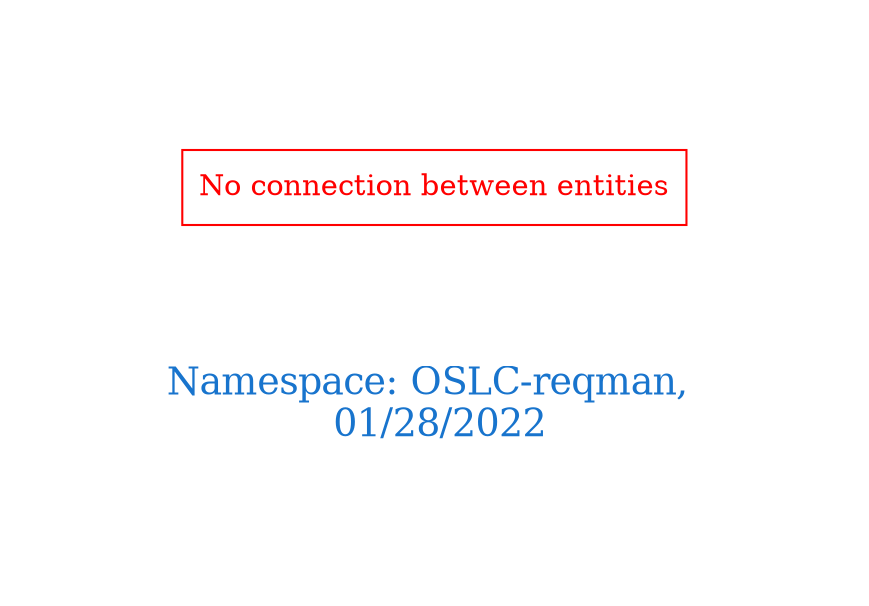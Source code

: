digraph OGIT_ontology {
 graph [ rankdir= LR,pad=1 
fontsize = 18,
fontcolor= dodgerblue3,label = "\n\n\nNamespace: OSLC-reqman, \n 01/28/2022"];
node[shape=polygon];
edge [  color="gray81"];

"No connection between entities" [fontcolor = "red",color="red", shape="polygon"]
}
